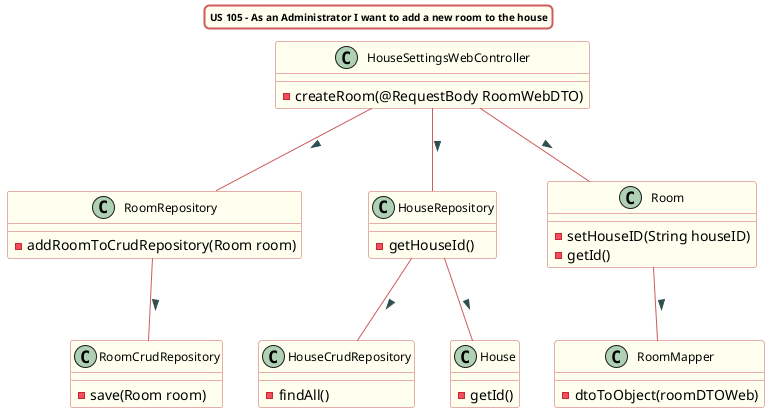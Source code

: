 @startuml

title US 105 - As an Administrator I want to add a new room to the house
skinparam titleBorderRoundCorner 10
skinparam titleBorderThickness 2
skinparam titleBorderColor indianred
skinparam titleBackgroundColor ivory
skinparam FontName verdana
skinparam titleFontSize 10


skinparam class {
  BorderColor indianred
  BackgroundColor indianred
  BackgroundColor ivory
   roundcorner 10
   ArrowFontName Verdana
   ArrowColor indianred
   ArrowFontColor darkslategrey
   FontSize 12
}

class HouseSettingsWebController
class RoomRepository
class HouseRepository
class Room
class RoomMapper
class HouseCrudRepository
class RoomCrudRepository

HouseSettingsWebController -- RoomRepository : >
HouseSettingsWebController -- HouseRepository : >
HouseSettingsWebController -- Room : >
Room -- RoomMapper : >
HouseRepository -- HouseCrudRepository : >
HouseRepository -- House : >
RoomRepository -- RoomCrudRepository : >



class HouseSettingsWebController {
-createRoom(@RequestBody RoomWebDTO)
}

class Room{
-setHouseID(String houseID)
- getId()
}

class RoomMapper{
-dtoToObject(roomDTOWeb)
}


class RoomRepository {
- addRoomToCrudRepository(Room room)
}

class HouseRepository {
- getHouseId()
}

class House {
- getId()
}

class RoomCrudRepository{
-save(Room room)
}

class HouseCrudRepository{
-findAll()
}

@enduml